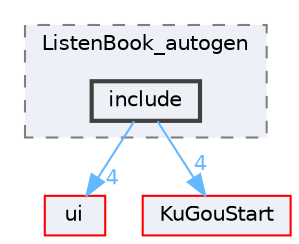 digraph "include"
{
 // LATEX_PDF_SIZE
  bgcolor="transparent";
  edge [fontname=Helvetica,fontsize=10,labelfontname=Helvetica,labelfontsize=10];
  node [fontname=Helvetica,fontsize=10,shape=box,height=0.2,width=0.4];
  compound=true
  subgraph clusterdir_75711a4a231da906fde07b7664c78588 {
    graph [ bgcolor="#edf0f7", pencolor="grey50", label="ListenBook_autogen", fontname=Helvetica,fontsize=10 style="filled,dashed", URL="dir_75711a4a231da906fde07b7664c78588.html",tooltip=""]
  dir_4b90d83ae6b2deec4e071b2244600adf [label="include", fillcolor="#edf0f7", color="grey25", style="filled,bold", URL="dir_4b90d83ae6b2deec4e071b2244600adf.html",tooltip=""];
  }
  dir_1788f8309b1a812dcb800a185471cf6c [label="ui", fillcolor="#edf0f7", color="red", style="filled", URL="dir_1788f8309b1a812dcb800a185471cf6c.html",tooltip=""];
  dir_e60601b218beddc6af0778ac41ea9cb2 [label="KuGouStart", fillcolor="#edf0f7", color="red", style="filled", URL="dir_e60601b218beddc6af0778ac41ea9cb2.html",tooltip=""];
  dir_4b90d83ae6b2deec4e071b2244600adf->dir_1788f8309b1a812dcb800a185471cf6c [headlabel="4", labeldistance=1.5 headhref="dir_000141_000351.html" href="dir_000141_000351.html" color="steelblue1" fontcolor="steelblue1"];
  dir_4b90d83ae6b2deec4e071b2244600adf->dir_e60601b218beddc6af0778ac41ea9cb2 [headlabel="4", labeldistance=1.5 headhref="dir_000141_000172.html" href="dir_000141_000172.html" color="steelblue1" fontcolor="steelblue1"];
}
